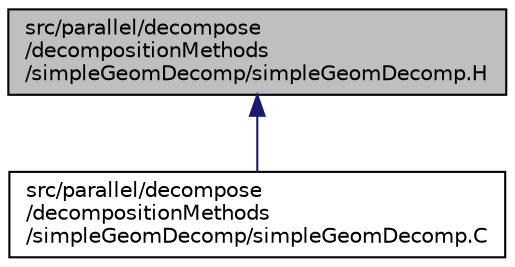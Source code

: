 digraph "src/parallel/decompose/decompositionMethods/simpleGeomDecomp/simpleGeomDecomp.H"
{
  bgcolor="transparent";
  edge [fontname="Helvetica",fontsize="10",labelfontname="Helvetica",labelfontsize="10"];
  node [fontname="Helvetica",fontsize="10",shape=record];
  Node1 [label="src/parallel/decompose\l/decompositionMethods\l/simpleGeomDecomp/simpleGeomDecomp.H",height=0.2,width=0.4,color="black", fillcolor="grey75", style="filled", fontcolor="black"];
  Node1 -> Node2 [dir="back",color="midnightblue",fontsize="10",style="solid",fontname="Helvetica"];
  Node2 [label="src/parallel/decompose\l/decompositionMethods\l/simpleGeomDecomp/simpleGeomDecomp.C",height=0.2,width=0.4,color="black",URL="$a09115.html"];
}
